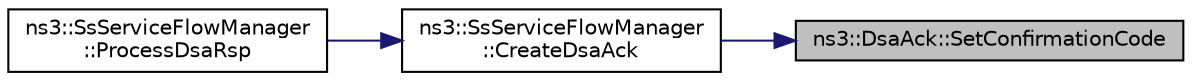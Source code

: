 digraph "ns3::DsaAck::SetConfirmationCode"
{
 // LATEX_PDF_SIZE
  edge [fontname="Helvetica",fontsize="10",labelfontname="Helvetica",labelfontsize="10"];
  node [fontname="Helvetica",fontsize="10",shape=record];
  rankdir="RL";
  Node1 [label="ns3::DsaAck::SetConfirmationCode",height=0.2,width=0.4,color="black", fillcolor="grey75", style="filled", fontcolor="black",tooltip="Set confirmation code field."];
  Node1 -> Node2 [dir="back",color="midnightblue",fontsize="10",style="solid",fontname="Helvetica"];
  Node2 [label="ns3::SsServiceFlowManager\l::CreateDsaAck",height=0.2,width=0.4,color="black", fillcolor="white", style="filled",URL="$classns3_1_1_ss_service_flow_manager.html#aa1284d53599ef6f1c4ba3f7dd3ac8f09",tooltip="Create DSA ack."];
  Node2 -> Node3 [dir="back",color="midnightblue",fontsize="10",style="solid",fontname="Helvetica"];
  Node3 [label="ns3::SsServiceFlowManager\l::ProcessDsaRsp",height=0.2,width=0.4,color="black", fillcolor="white", style="filled",URL="$classns3_1_1_ss_service_flow_manager.html#a0d610f8ac8628def7125bfcf32e8b3c1",tooltip="Process DSA response."];
}
